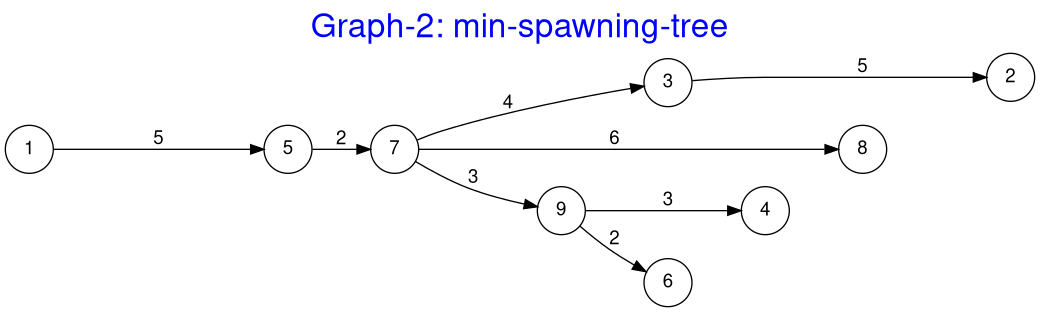 @startdot
digraph a {
    label = "Graph-2: min-spawning-tree"
    labelloc  =  t
    fontsize  = 25
    fontcolor = blue

    fontname="Helvetica,Arial,sans-serif"
    node [fontname="Helvetica,Arial,sans-serif"]
    edge [fontname="Helvetica,Arial,sans-serif"]
    rankdir=LR;
    node [shape = circle];
    edge[arrowhead="normal"];
    1 -> 5 [label = "5", minlen=4];
    3 -> 2 [label = "5", minlen=4];
    5 -> 7 [label = "2", minlen=1];
    7 -> 3 [label = "4", minlen=3];
    7 -> 8 [label = "6", minlen=5];
    7 -> 9 [label = "3", minlen=2];
    9 -> 4 [label = "3", minlen=2];
    9 -> 6 [label = "2", minlen=1];
}
@enddot
